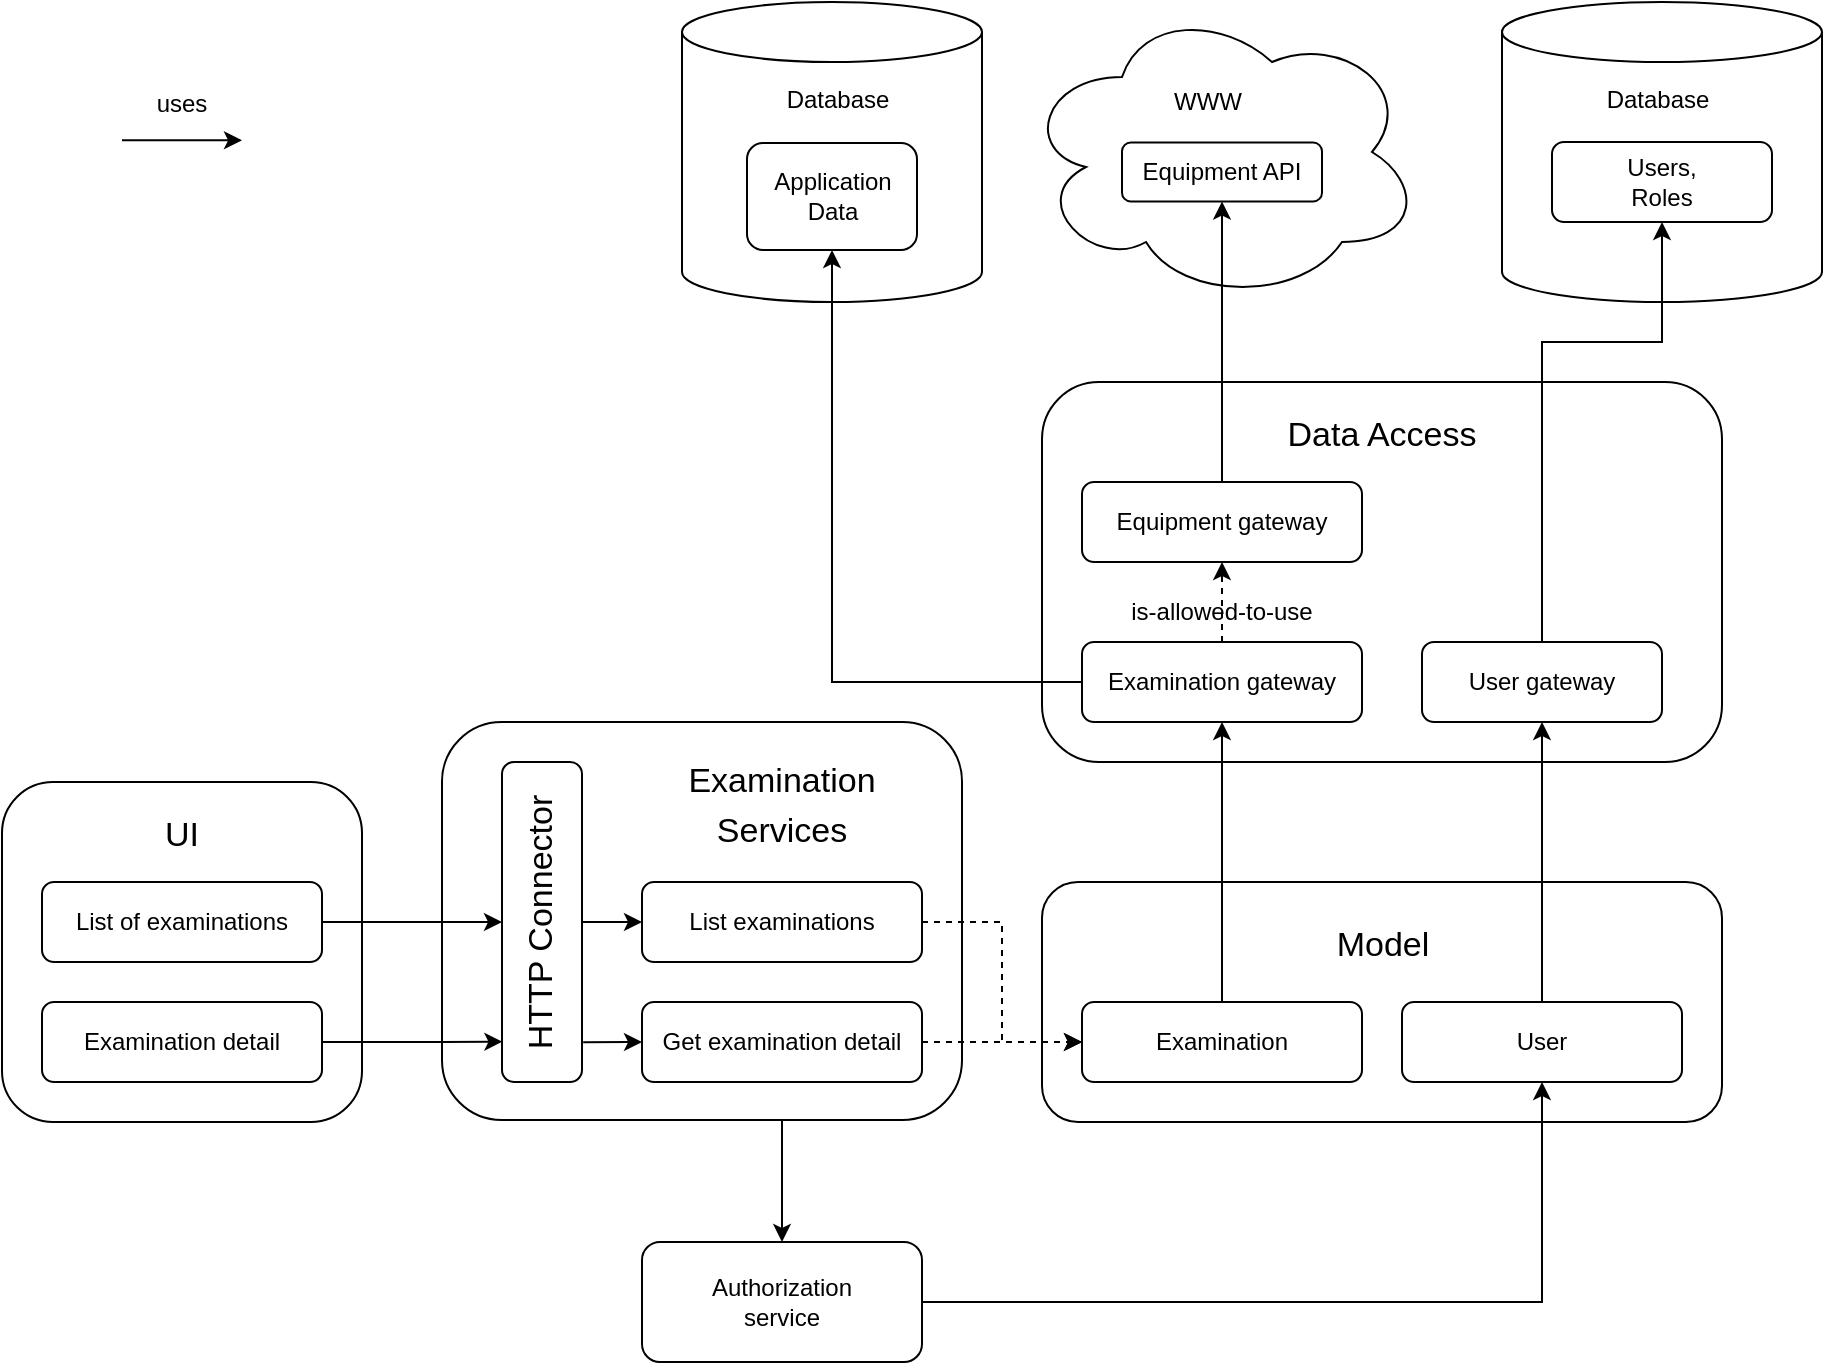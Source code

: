 <mxfile version="13.10.0" type="device"><diagram id="AQ98tFxw-fmjZBH52Otw" name="Page-1"><mxGraphModel dx="1408" dy="1148" grid="1" gridSize="10" guides="1" tooltips="1" connect="1" arrows="1" fold="1" page="0" pageScale="1" pageWidth="827" pageHeight="1169" math="0" shadow="0"><root><mxCell id="0"/><mxCell id="1" parent="0"/><mxCell id="jF9VJvVjpdylUwKHi8ue-23" value="" style="rounded=1;whiteSpace=wrap;html=1;" parent="1" vertex="1"><mxGeometry x="560" y="280" width="340" height="120" as="geometry"/></mxCell><mxCell id="xeNg610dUX9Bz7XECAyA-11" style="edgeStyle=elbowEdgeStyle;rounded=0;orthogonalLoop=1;jettySize=auto;elbow=vertical;html=1;" edge="1" parent="1" source="jF9VJvVjpdylUwKHi8ue-1" target="jF9VJvVjpdylUwKHi8ue-6"><mxGeometry relative="1" as="geometry"><Array as="points"><mxPoint x="430" y="420"/></Array></mxGeometry></mxCell><mxCell id="jF9VJvVjpdylUwKHi8ue-1" value="" style="rounded=1;whiteSpace=wrap;html=1;" parent="1" vertex="1"><mxGeometry x="260" y="200" width="260" height="199" as="geometry"/></mxCell><mxCell id="jF9VJvVjpdylUwKHi8ue-2" value="&lt;font style=&quot;font-size: 17px&quot;&gt;Examination&lt;br&gt;Services&lt;/font&gt;" style="text;html=1;strokeColor=none;fillColor=none;align=center;verticalAlign=middle;whiteSpace=wrap;rounded=0;fontSize=20;" parent="1" vertex="1"><mxGeometry x="370" y="220" width="120" height="40" as="geometry"/></mxCell><mxCell id="hUcH5VO1MdeCIIz6Zffd-20" style="edgeStyle=orthogonalEdgeStyle;rounded=0;orthogonalLoop=1;jettySize=auto;html=1;dashed=1;" parent="1" source="jF9VJvVjpdylUwKHi8ue-3" target="jF9VJvVjpdylUwKHi8ue-26" edge="1"><mxGeometry relative="1" as="geometry"/></mxCell><mxCell id="jF9VJvVjpdylUwKHi8ue-3" value="Get examination detail" style="rounded=1;whiteSpace=wrap;html=1;" parent="1" vertex="1"><mxGeometry x="360" y="340" width="140" height="40" as="geometry"/></mxCell><mxCell id="hUcH5VO1MdeCIIz6Zffd-6" style="edgeStyle=orthogonalEdgeStyle;rounded=0;orthogonalLoop=1;jettySize=auto;html=1;" parent="1" source="jF9VJvVjpdylUwKHi8ue-6" target="jF9VJvVjpdylUwKHi8ue-25" edge="1"><mxGeometry relative="1" as="geometry"/></mxCell><mxCell id="jF9VJvVjpdylUwKHi8ue-6" value="Authorization&lt;br&gt;service" style="rounded=1;whiteSpace=wrap;html=1;" parent="1" vertex="1"><mxGeometry x="360" y="460" width="140" height="60" as="geometry"/></mxCell><mxCell id="jF9VJvVjpdylUwKHi8ue-7" value="" style="rounded=1;whiteSpace=wrap;html=1;" parent="1" vertex="1"><mxGeometry x="40" y="230" width="180" height="170" as="geometry"/></mxCell><mxCell id="xeNg610dUX9Bz7XECAyA-3" style="edgeStyle=orthogonalEdgeStyle;rounded=0;orthogonalLoop=1;jettySize=auto;html=1;" edge="1" parent="1" source="jF9VJvVjpdylUwKHi8ue-8" target="hUcH5VO1MdeCIIz6Zffd-1"><mxGeometry relative="1" as="geometry"/></mxCell><mxCell id="jF9VJvVjpdylUwKHi8ue-8" value="List of examinations" style="rounded=1;whiteSpace=wrap;html=1;" parent="1" vertex="1"><mxGeometry x="60" y="280" width="140" height="40" as="geometry"/></mxCell><mxCell id="xeNg610dUX9Bz7XECAyA-8" style="edgeStyle=orthogonalEdgeStyle;rounded=0;orthogonalLoop=1;jettySize=auto;html=1;entryX=0.126;entryY=0.005;entryDx=0;entryDy=0;entryPerimeter=0;" edge="1" parent="1" source="jF9VJvVjpdylUwKHi8ue-9" target="hUcH5VO1MdeCIIz6Zffd-1"><mxGeometry relative="1" as="geometry"><Array as="points"><mxPoint x="260" y="360"/><mxPoint x="260" y="360"/></Array></mxGeometry></mxCell><mxCell id="jF9VJvVjpdylUwKHi8ue-9" value="Examination detail" style="rounded=1;whiteSpace=wrap;html=1;" parent="1" vertex="1"><mxGeometry x="60" y="340" width="140" height="40" as="geometry"/></mxCell><mxCell id="jF9VJvVjpdylUwKHi8ue-10" value="&lt;font style=&quot;font-size: 17px&quot;&gt;UI&lt;/font&gt;" style="text;html=1;strokeColor=none;fillColor=none;align=center;verticalAlign=middle;whiteSpace=wrap;rounded=0;fontSize=20;" parent="1" vertex="1"><mxGeometry x="50" y="240" width="160" height="30" as="geometry"/></mxCell><mxCell id="hUcH5VO1MdeCIIz6Zffd-19" style="edgeStyle=orthogonalEdgeStyle;rounded=0;orthogonalLoop=1;jettySize=auto;html=1;dashed=1;" parent="1" source="jF9VJvVjpdylUwKHi8ue-18" target="jF9VJvVjpdylUwKHi8ue-26" edge="1"><mxGeometry relative="1" as="geometry"><Array as="points"><mxPoint x="540" y="300"/><mxPoint x="540" y="360"/></Array></mxGeometry></mxCell><mxCell id="jF9VJvVjpdylUwKHi8ue-18" value="List examinations" style="rounded=1;whiteSpace=wrap;html=1;" parent="1" vertex="1"><mxGeometry x="360" y="280" width="140" height="40" as="geometry"/></mxCell><mxCell id="jF9VJvVjpdylUwKHi8ue-25" value="User" style="rounded=1;whiteSpace=wrap;html=1;" parent="1" vertex="1"><mxGeometry x="740" y="340" width="140" height="40" as="geometry"/></mxCell><mxCell id="jF9VJvVjpdylUwKHi8ue-26" value="Examination" style="rounded=1;whiteSpace=wrap;html=1;" parent="1" vertex="1"><mxGeometry x="580" y="340" width="140" height="40" as="geometry"/></mxCell><mxCell id="jF9VJvVjpdylUwKHi8ue-27" value="&lt;font style=&quot;font-size: 17px&quot;&gt;Model&lt;/font&gt;" style="text;html=1;strokeColor=none;fillColor=none;align=center;verticalAlign=middle;whiteSpace=wrap;rounded=0;fontSize=20;" parent="1" vertex="1"><mxGeometry x="603.75" y="290" width="252.5" height="40" as="geometry"/></mxCell><mxCell id="jF9VJvVjpdylUwKHi8ue-48" value="" style="shape=cylinder3;whiteSpace=wrap;html=1;boundedLbl=1;backgroundOutline=1;size=15;fontSize=35;" parent="1" vertex="1"><mxGeometry x="380" y="-160" width="150" height="150" as="geometry"/></mxCell><mxCell id="jF9VJvVjpdylUwKHi8ue-49" value="Database" style="text;html=1;strokeColor=none;fillColor=none;align=center;verticalAlign=middle;whiteSpace=wrap;rounded=0;fontSize=12;" parent="1" vertex="1"><mxGeometry x="437.5" y="-121" width="40" height="20" as="geometry"/></mxCell><mxCell id="jF9VJvVjpdylUwKHi8ue-50" value="Application Data" style="rounded=1;whiteSpace=wrap;html=1;fontSize=12;" parent="1" vertex="1"><mxGeometry x="412.5" y="-89.5" width="85" height="53.5" as="geometry"/></mxCell><mxCell id="jF9VJvVjpdylUwKHi8ue-51" value="" style="rounded=1;whiteSpace=wrap;html=1;" parent="1" vertex="1"><mxGeometry x="560" y="30" width="340" height="190" as="geometry"/></mxCell><mxCell id="jF9VJvVjpdylUwKHi8ue-52" value="User gateway" style="rounded=1;whiteSpace=wrap;html=1;" parent="1" vertex="1"><mxGeometry x="750" y="160" width="120" height="40" as="geometry"/></mxCell><mxCell id="pOIBEoPMY55ZV0Qa4v92-14" style="edgeStyle=orthogonalEdgeStyle;rounded=0;orthogonalLoop=1;jettySize=auto;html=1;exitX=0.5;exitY=0;exitDx=0;exitDy=0;entryX=0.5;entryY=1;entryDx=0;entryDy=0;dashed=1;" parent="1" source="jF9VJvVjpdylUwKHi8ue-53" target="pOIBEoPMY55ZV0Qa4v92-12" edge="1"><mxGeometry relative="1" as="geometry"/></mxCell><mxCell id="pOIBEoPMY55ZV0Qa4v92-17" style="edgeStyle=orthogonalEdgeStyle;rounded=0;orthogonalLoop=1;jettySize=auto;html=1;exitX=0;exitY=0.5;exitDx=0;exitDy=0;entryX=0.5;entryY=1;entryDx=0;entryDy=0;" parent="1" source="jF9VJvVjpdylUwKHi8ue-53" target="jF9VJvVjpdylUwKHi8ue-50" edge="1"><mxGeometry relative="1" as="geometry"/></mxCell><mxCell id="jF9VJvVjpdylUwKHi8ue-53" value="Examination gateway" style="rounded=1;whiteSpace=wrap;html=1;" parent="1" vertex="1"><mxGeometry x="580" y="160" width="140" height="40" as="geometry"/></mxCell><mxCell id="jF9VJvVjpdylUwKHi8ue-54" value="&lt;font style=&quot;font-size: 17px&quot;&gt;Data Access&lt;/font&gt;" style="text;html=1;strokeColor=none;fillColor=none;align=center;verticalAlign=middle;whiteSpace=wrap;rounded=0;fontSize=20;" parent="1" vertex="1"><mxGeometry x="610" y="40" width="240" height="30" as="geometry"/></mxCell><mxCell id="jF9VJvVjpdylUwKHi8ue-55" style="edgeStyle=orthogonalEdgeStyle;rounded=0;orthogonalLoop=1;jettySize=auto;html=1;exitX=0.5;exitY=0;exitDx=0;exitDy=0;entryX=0.5;entryY=1;entryDx=0;entryDy=0;" parent="1" source="jF9VJvVjpdylUwKHi8ue-26" target="jF9VJvVjpdylUwKHi8ue-53" edge="1"><mxGeometry relative="1" as="geometry"/></mxCell><mxCell id="jF9VJvVjpdylUwKHi8ue-56" style="edgeStyle=orthogonalEdgeStyle;rounded=0;orthogonalLoop=1;jettySize=auto;html=1;exitX=0.5;exitY=0;exitDx=0;exitDy=0;" parent="1" source="jF9VJvVjpdylUwKHi8ue-25" target="jF9VJvVjpdylUwKHi8ue-52" edge="1"><mxGeometry relative="1" as="geometry"/></mxCell><mxCell id="jF9VJvVjpdylUwKHi8ue-62" value="" style="ellipse;shape=cloud;whiteSpace=wrap;html=1;" parent="1" vertex="1"><mxGeometry x="550" y="-160" width="200" height="150" as="geometry"/></mxCell><mxCell id="jF9VJvVjpdylUwKHi8ue-63" value="Equipment API" style="rounded=1;whiteSpace=wrap;html=1;fontSize=12;" parent="1" vertex="1"><mxGeometry x="600" y="-89.75" width="100" height="29.5" as="geometry"/></mxCell><mxCell id="jF9VJvVjpdylUwKHi8ue-64" value="WWW" style="text;html=1;strokeColor=none;fillColor=none;align=center;verticalAlign=middle;whiteSpace=wrap;rounded=0;fontSize=12;" parent="1" vertex="1"><mxGeometry x="622.5" y="-120" width="40" height="20" as="geometry"/></mxCell><mxCell id="jF9VJvVjpdylUwKHi8ue-65" style="edgeStyle=orthogonalEdgeStyle;rounded=0;orthogonalLoop=1;jettySize=auto;html=1;exitX=0.5;exitY=1;exitDx=0;exitDy=0;" parent="1" source="jF9VJvVjpdylUwKHi8ue-63" target="jF9VJvVjpdylUwKHi8ue-63" edge="1"><mxGeometry relative="1" as="geometry"/></mxCell><mxCell id="jF9VJvVjpdylUwKHi8ue-71" value="" style="shape=cylinder3;whiteSpace=wrap;html=1;boundedLbl=1;backgroundOutline=1;size=15;fontSize=35;" parent="1" vertex="1"><mxGeometry x="790" y="-160" width="160" height="150" as="geometry"/></mxCell><mxCell id="jF9VJvVjpdylUwKHi8ue-72" value="Database" style="text;html=1;strokeColor=none;fillColor=none;align=center;verticalAlign=middle;whiteSpace=wrap;rounded=0;fontSize=12;" parent="1" vertex="1"><mxGeometry x="847.5" y="-121" width="40" height="20" as="geometry"/></mxCell><mxCell id="jF9VJvVjpdylUwKHi8ue-73" value="Users,&lt;br style=&quot;font-size: 12px;&quot;&gt;Roles" style="rounded=1;whiteSpace=wrap;html=1;fontSize=12;" parent="1" vertex="1"><mxGeometry x="815" y="-90" width="110" height="40" as="geometry"/></mxCell><mxCell id="jF9VJvVjpdylUwKHi8ue-75" value="" style="endArrow=classic;html=1;" parent="1" edge="1"><mxGeometry width="50" height="50" relative="1" as="geometry"><mxPoint x="100" y="-90.83" as="sourcePoint"/><mxPoint x="160" y="-90.83" as="targetPoint"/></mxGeometry></mxCell><mxCell id="jF9VJvVjpdylUwKHi8ue-76" value="uses" style="text;html=1;strokeColor=none;fillColor=none;align=center;verticalAlign=middle;whiteSpace=wrap;rounded=0;" parent="1" vertex="1"><mxGeometry x="110" y="-118.83" width="40" height="20" as="geometry"/></mxCell><mxCell id="pOIBEoPMY55ZV0Qa4v92-13" style="edgeStyle=orthogonalEdgeStyle;rounded=0;orthogonalLoop=1;jettySize=auto;html=1;exitX=0.5;exitY=0;exitDx=0;exitDy=0;entryX=0.5;entryY=1;entryDx=0;entryDy=0;" parent="1" source="pOIBEoPMY55ZV0Qa4v92-12" target="jF9VJvVjpdylUwKHi8ue-63" edge="1"><mxGeometry relative="1" as="geometry"/></mxCell><mxCell id="pOIBEoPMY55ZV0Qa4v92-12" value="Equipment gateway" style="rounded=1;whiteSpace=wrap;html=1;" parent="1" vertex="1"><mxGeometry x="580" y="80" width="140" height="40" as="geometry"/></mxCell><mxCell id="pOIBEoPMY55ZV0Qa4v92-16" value="is-allowed-to-use" style="text;html=1;strokeColor=none;fillColor=none;align=center;verticalAlign=middle;whiteSpace=wrap;rounded=0;" parent="1" vertex="1"><mxGeometry x="595" y="140" width="110" height="10.5" as="geometry"/></mxCell><mxCell id="xeNg610dUX9Bz7XECAyA-9" style="edgeStyle=orthogonalEdgeStyle;rounded=0;orthogonalLoop=1;jettySize=auto;html=1;" edge="1" parent="1" source="hUcH5VO1MdeCIIz6Zffd-1" target="jF9VJvVjpdylUwKHi8ue-18"><mxGeometry relative="1" as="geometry"/></mxCell><mxCell id="xeNg610dUX9Bz7XECAyA-10" style="edgeStyle=elbowEdgeStyle;rounded=0;orthogonalLoop=1;jettySize=auto;html=1;exitX=0.124;exitY=1.015;exitDx=0;exitDy=0;exitPerimeter=0;elbow=vertical;" edge="1" parent="1" source="hUcH5VO1MdeCIIz6Zffd-1" target="jF9VJvVjpdylUwKHi8ue-3"><mxGeometry relative="1" as="geometry"/></mxCell><mxCell id="hUcH5VO1MdeCIIz6Zffd-1" value="" style="rounded=1;whiteSpace=wrap;html=1;rotation=-90;" parent="1" vertex="1"><mxGeometry x="230" y="280" width="160" height="40" as="geometry"/></mxCell><mxCell id="hUcH5VO1MdeCIIz6Zffd-2" value="&lt;font style=&quot;font-size: 17px&quot;&gt;HTTP Connector&lt;br&gt;&lt;/font&gt;" style="text;html=1;strokeColor=none;fillColor=none;align=center;verticalAlign=middle;whiteSpace=wrap;rounded=0;rotation=270;" parent="1" vertex="1"><mxGeometry x="230" y="290" width="160" height="20" as="geometry"/></mxCell><mxCell id="xeNg610dUX9Bz7XECAyA-13" style="edgeStyle=orthogonalEdgeStyle;rounded=0;orthogonalLoop=1;jettySize=auto;elbow=vertical;html=1;" edge="1" parent="1" source="jF9VJvVjpdylUwKHi8ue-52" target="jF9VJvVjpdylUwKHi8ue-73"><mxGeometry relative="1" as="geometry"><Array as="points"><mxPoint x="810" y="10"/><mxPoint x="870" y="10"/></Array></mxGeometry></mxCell></root></mxGraphModel></diagram></mxfile>